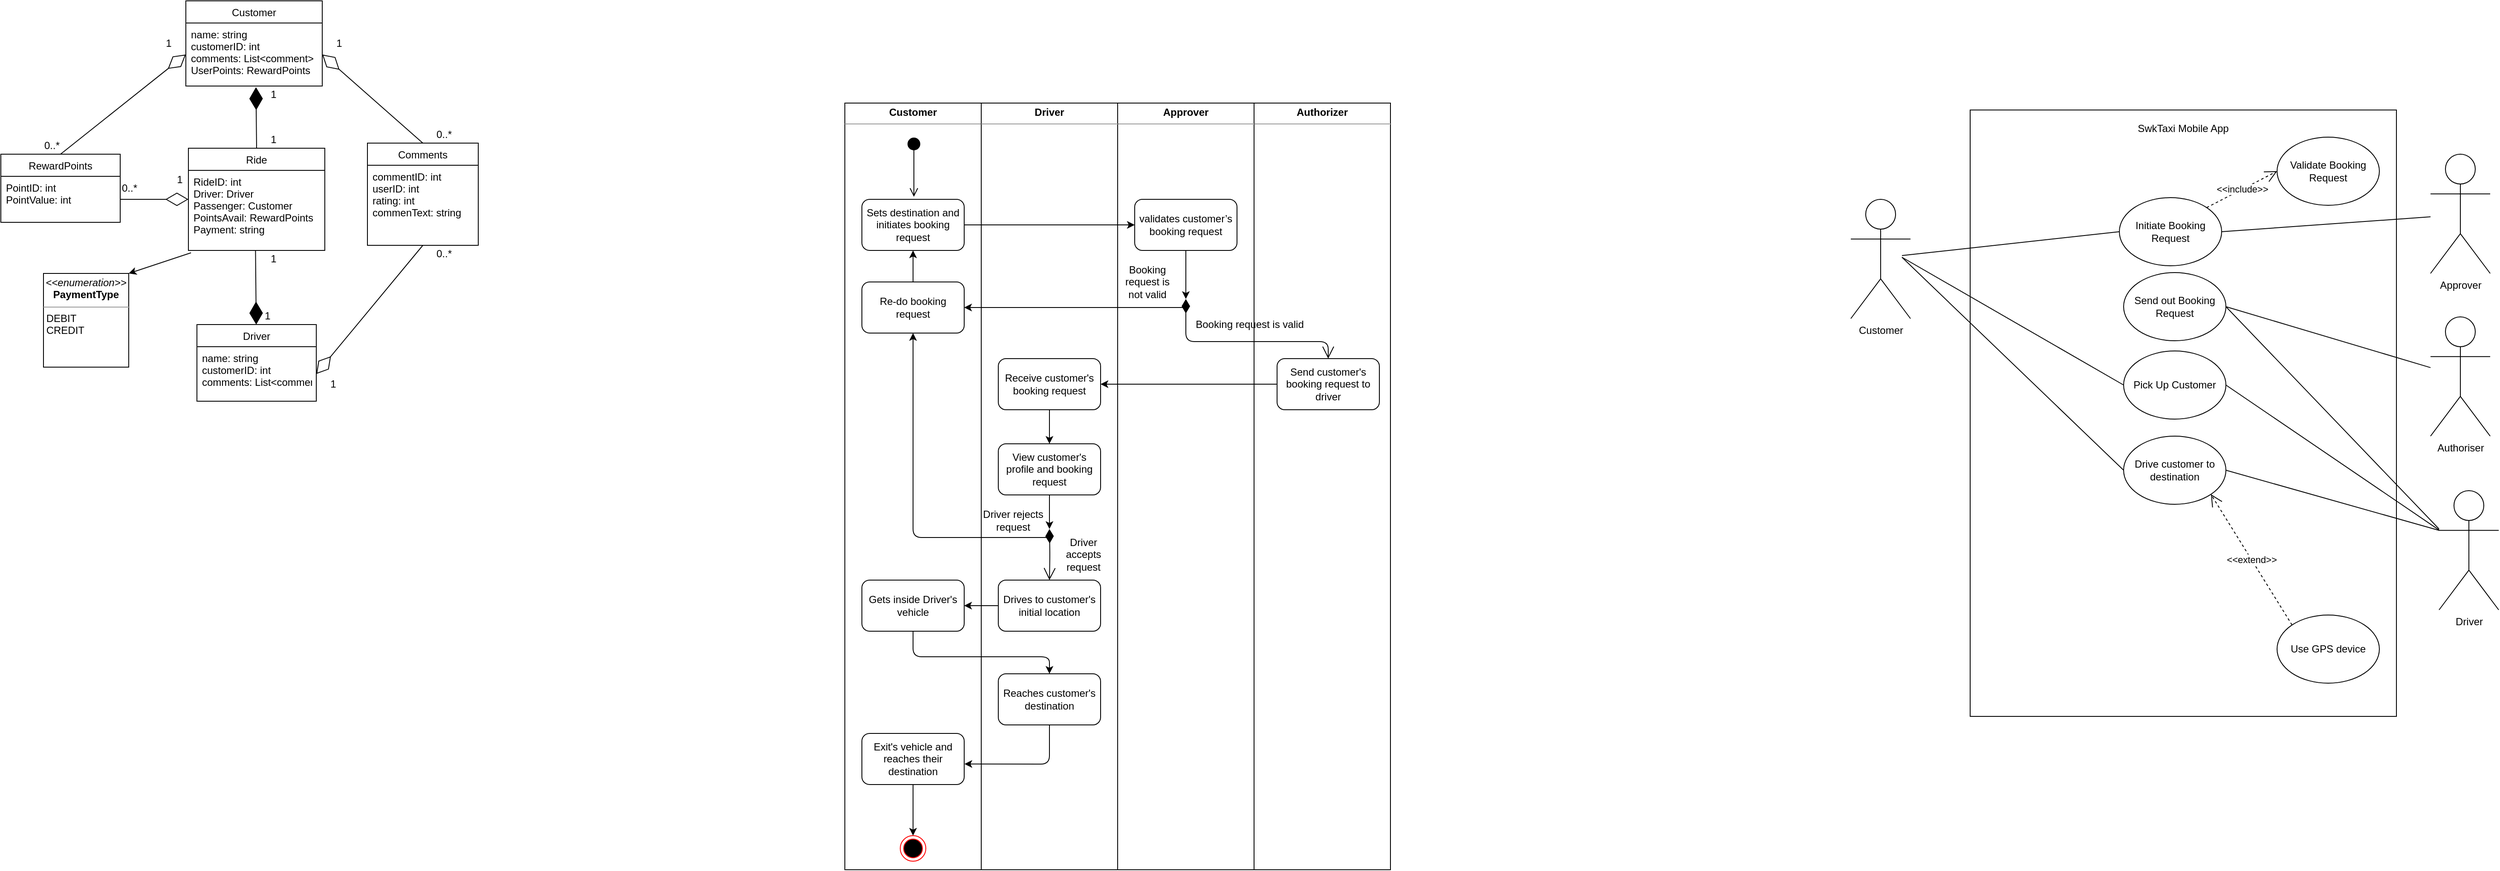 <mxfile version="13.0.1" type="github">
  <diagram id="TUaeIwJqIPwaMvK1Nt-R" name="Page-1">
    <mxGraphModel dx="3640" dy="1872" grid="1" gridSize="10" guides="1" tooltips="1" connect="1" arrows="1" fold="1" page="1" pageScale="1" pageWidth="850" pageHeight="1100" math="0" shadow="0">
      <root>
        <mxCell id="0" />
        <mxCell id="1" parent="0" />
        <mxCell id="8aeZjbQpbGjvfy1XVlZA-1" value="Customer" style="swimlane;fontStyle=0;childLayout=stackLayout;horizontal=1;startSize=26;fillColor=none;horizontalStack=0;resizeParent=1;resizeParentMax=0;resizeLast=0;collapsible=1;marginBottom=0;" parent="1" vertex="1">
          <mxGeometry x="217" y="20" width="160" height="100" as="geometry" />
        </mxCell>
        <mxCell id="8aeZjbQpbGjvfy1XVlZA-4" value="name: string&#xa;customerID: int&#xa;comments: List&lt;comment&gt;&#xa;UserPoints: RewardPoints&#xa;&#xa;&#xa;&#xa;" style="text;strokeColor=none;fillColor=none;align=left;verticalAlign=top;spacingLeft=4;spacingRight=4;overflow=hidden;rotatable=0;points=[[0,0.5],[1,0.5]];portConstraint=eastwest;" parent="8aeZjbQpbGjvfy1XVlZA-1" vertex="1">
          <mxGeometry y="26" width="160" height="74" as="geometry" />
        </mxCell>
        <mxCell id="8aeZjbQpbGjvfy1XVlZA-5" value="Driver" style="swimlane;fontStyle=0;childLayout=stackLayout;horizontal=1;startSize=26;fillColor=none;horizontalStack=0;resizeParent=1;resizeParentMax=0;resizeLast=0;collapsible=1;marginBottom=0;" parent="1" vertex="1">
          <mxGeometry x="230" y="400" width="140" height="90" as="geometry" />
        </mxCell>
        <mxCell id="8aeZjbQpbGjvfy1XVlZA-6" value="name: string&#xa;customerID: int&#xa;comments: List&lt;comment&gt;" style="text;strokeColor=none;fillColor=none;align=left;verticalAlign=top;spacingLeft=4;spacingRight=4;overflow=hidden;rotatable=0;points=[[0,0.5],[1,0.5]];portConstraint=eastwest;" parent="8aeZjbQpbGjvfy1XVlZA-5" vertex="1">
          <mxGeometry y="26" width="140" height="64" as="geometry" />
        </mxCell>
        <mxCell id="8aeZjbQpbGjvfy1XVlZA-23" value="" style="endArrow=diamondThin;endFill=1;endSize=24;html=1;entryX=0.514;entryY=1.018;entryDx=0;entryDy=0;entryPerimeter=0;exitX=0.5;exitY=0;exitDx=0;exitDy=0;" parent="1" source="8aeZjbQpbGjvfy1XVlZA-9" target="8aeZjbQpbGjvfy1XVlZA-4" edge="1">
          <mxGeometry width="160" relative="1" as="geometry">
            <mxPoint x="30" y="280" as="sourcePoint" />
            <mxPoint x="190" y="280" as="targetPoint" />
          </mxGeometry>
        </mxCell>
        <mxCell id="8aeZjbQpbGjvfy1XVlZA-24" value="" style="endArrow=diamondThin;endFill=1;endSize=24;html=1;exitX=0.492;exitY=1.004;exitDx=0;exitDy=0;exitPerimeter=0;" parent="1" source="8aeZjbQpbGjvfy1XVlZA-10" target="8aeZjbQpbGjvfy1XVlZA-5" edge="1">
          <mxGeometry width="160" relative="1" as="geometry">
            <mxPoint x="200" y="360" as="sourcePoint" />
            <mxPoint x="360" y="360" as="targetPoint" />
          </mxGeometry>
        </mxCell>
        <mxCell id="8aeZjbQpbGjvfy1XVlZA-25" value="" style="endArrow=diamondThin;endFill=0;endSize=24;html=1;exitX=0.5;exitY=0;exitDx=0;exitDy=0;entryX=1;entryY=0.5;entryDx=0;entryDy=0;" parent="1" source="8aeZjbQpbGjvfy1XVlZA-13" target="8aeZjbQpbGjvfy1XVlZA-4" edge="1">
          <mxGeometry width="160" relative="1" as="geometry">
            <mxPoint x="440" y="90" as="sourcePoint" />
            <mxPoint x="600" y="90" as="targetPoint" />
          </mxGeometry>
        </mxCell>
        <mxCell id="8aeZjbQpbGjvfy1XVlZA-13" value="Comments" style="swimlane;fontStyle=0;childLayout=stackLayout;horizontal=1;startSize=26;fillColor=none;horizontalStack=0;resizeParent=1;resizeParentMax=0;resizeLast=0;collapsible=1;marginBottom=0;" parent="1" vertex="1">
          <mxGeometry x="430" y="187" width="130" height="120" as="geometry" />
        </mxCell>
        <mxCell id="8aeZjbQpbGjvfy1XVlZA-14" value="commentID: int&#xa;userID: int&#xa;rating: int&#xa;commenText: string&#xa;&#xa;&#xa;&#xa;" style="text;strokeColor=none;fillColor=none;align=left;verticalAlign=top;spacingLeft=4;spacingRight=4;overflow=hidden;rotatable=0;points=[[0,0.5],[1,0.5]];portConstraint=eastwest;" parent="8aeZjbQpbGjvfy1XVlZA-13" vertex="1">
          <mxGeometry y="26" width="130" height="94" as="geometry" />
        </mxCell>
        <mxCell id="8aeZjbQpbGjvfy1XVlZA-26" value="" style="endArrow=diamondThin;endFill=0;endSize=24;html=1;exitX=0.5;exitY=1;exitDx=0;exitDy=0;entryX=1;entryY=0.5;entryDx=0;entryDy=0;" parent="1" source="8aeZjbQpbGjvfy1XVlZA-13" target="8aeZjbQpbGjvfy1XVlZA-6" edge="1">
          <mxGeometry width="160" relative="1" as="geometry">
            <mxPoint x="420" y="370" as="sourcePoint" />
            <mxPoint x="580" y="370" as="targetPoint" />
          </mxGeometry>
        </mxCell>
        <mxCell id="-B1I44Br9PL9_KYWqfww-1" value="" style="endArrow=diamondThin;endFill=0;endSize=24;html=1;entryX=0;entryY=0.5;entryDx=0;entryDy=0;exitX=0.5;exitY=0;exitDx=0;exitDy=0;" edge="1" parent="1" source="8aeZjbQpbGjvfy1XVlZA-17" target="8aeZjbQpbGjvfy1XVlZA-4">
          <mxGeometry width="160" relative="1" as="geometry">
            <mxPoint x="60" y="180" as="sourcePoint" />
            <mxPoint x="220" y="180" as="targetPoint" />
          </mxGeometry>
        </mxCell>
        <mxCell id="-B1I44Br9PL9_KYWqfww-2" value="" style="endArrow=diamondThin;endFill=0;endSize=24;html=1;entryX=0;entryY=0.5;entryDx=0;entryDy=0;exitX=1;exitY=0.5;exitDx=0;exitDy=0;" edge="1" parent="1" source="8aeZjbQpbGjvfy1XVlZA-18" target="8aeZjbQpbGjvfy1XVlZA-9">
          <mxGeometry width="160" relative="1" as="geometry">
            <mxPoint x="60" y="360" as="sourcePoint" />
            <mxPoint x="220" y="360" as="targetPoint" />
          </mxGeometry>
        </mxCell>
        <mxCell id="-B1I44Br9PL9_KYWqfww-3" value="&lt;p style=&quot;margin: 0px ; margin-top: 4px ; text-align: center&quot;&gt;&lt;i&gt;&amp;lt;&amp;lt;enumeration&amp;gt;&amp;gt;&lt;/i&gt;&lt;br&gt;&lt;b&gt;PaymentType&lt;/b&gt;&lt;/p&gt;&lt;hr size=&quot;1&quot;&gt;&lt;div&gt;&amp;nbsp;DEBIT&lt;/div&gt;&lt;div&gt;&amp;nbsp;CREDIT&lt;br&gt;&lt;/div&gt;" style="verticalAlign=top;align=left;overflow=fill;fontSize=12;fontFamily=Helvetica;html=1;" vertex="1" parent="1">
          <mxGeometry x="50" y="340" width="100" height="110" as="geometry" />
        </mxCell>
        <mxCell id="-B1I44Br9PL9_KYWqfww-4" value="" style="endArrow=classic;html=1;exitX=0.019;exitY=1.029;exitDx=0;exitDy=0;exitPerimeter=0;entryX=1;entryY=0;entryDx=0;entryDy=0;" edge="1" parent="1" source="8aeZjbQpbGjvfy1XVlZA-10" target="-B1I44Br9PL9_KYWqfww-3">
          <mxGeometry width="50" height="50" relative="1" as="geometry">
            <mxPoint x="200" y="390" as="sourcePoint" />
            <mxPoint x="250" y="340" as="targetPoint" />
          </mxGeometry>
        </mxCell>
        <mxCell id="-B1I44Br9PL9_KYWqfww-5" value="1" style="text;html=1;strokeColor=none;fillColor=none;align=center;verticalAlign=middle;whiteSpace=wrap;rounded=0;" vertex="1" parent="1">
          <mxGeometry x="377" y="60" width="40" height="20" as="geometry" />
        </mxCell>
        <mxCell id="-B1I44Br9PL9_KYWqfww-6" value="0..*" style="text;html=1;strokeColor=none;fillColor=none;align=center;verticalAlign=middle;whiteSpace=wrap;rounded=0;" vertex="1" parent="1">
          <mxGeometry x="500" y="167" width="40" height="20" as="geometry" />
        </mxCell>
        <mxCell id="-B1I44Br9PL9_KYWqfww-7" value="1" style="text;html=1;strokeColor=none;fillColor=none;align=center;verticalAlign=middle;whiteSpace=wrap;rounded=0;" vertex="1" parent="1">
          <mxGeometry x="370" y="460" width="40" height="20" as="geometry" />
        </mxCell>
        <mxCell id="-B1I44Br9PL9_KYWqfww-8" value="0..*" style="text;html=1;strokeColor=none;fillColor=none;align=center;verticalAlign=middle;whiteSpace=wrap;rounded=0;" vertex="1" parent="1">
          <mxGeometry x="500" y="307" width="40" height="20" as="geometry" />
        </mxCell>
        <mxCell id="-B1I44Br9PL9_KYWqfww-9" value="1" style="text;html=1;strokeColor=none;fillColor=none;align=center;verticalAlign=middle;whiteSpace=wrap;rounded=0;" vertex="1" parent="1">
          <mxGeometry x="177" y="60" width="40" height="20" as="geometry" />
        </mxCell>
        <mxCell id="-B1I44Br9PL9_KYWqfww-12" value="0..*" style="text;html=1;strokeColor=none;fillColor=none;align=center;verticalAlign=middle;whiteSpace=wrap;rounded=0;" vertex="1" parent="1">
          <mxGeometry x="40" y="180" width="40" height="20" as="geometry" />
        </mxCell>
        <mxCell id="8aeZjbQpbGjvfy1XVlZA-9" value="Ride" style="swimlane;fontStyle=0;childLayout=stackLayout;horizontal=1;startSize=26;fillColor=none;horizontalStack=0;resizeParent=1;resizeParentMax=0;resizeLast=0;collapsible=1;marginBottom=0;" parent="1" vertex="1">
          <mxGeometry x="220" y="193" width="160" height="120" as="geometry" />
        </mxCell>
        <mxCell id="8aeZjbQpbGjvfy1XVlZA-10" value="RideID: int&#xa;Driver: Driver&#xa;Passenger: Customer&#xa;PointsAvail: RewardPoints&#xa;Payment: string&#xa;&#xa;&#xa;" style="text;strokeColor=none;fillColor=none;align=left;verticalAlign=top;spacingLeft=4;spacingRight=4;overflow=hidden;rotatable=0;points=[[0,0.5],[1,0.5]];portConstraint=eastwest;" parent="8aeZjbQpbGjvfy1XVlZA-9" vertex="1">
          <mxGeometry y="26" width="160" height="94" as="geometry" />
        </mxCell>
        <mxCell id="8aeZjbQpbGjvfy1XVlZA-17" value="RewardPoints" style="swimlane;fontStyle=0;childLayout=stackLayout;horizontal=1;startSize=26;fillColor=none;horizontalStack=0;resizeParent=1;resizeParentMax=0;resizeLast=0;collapsible=1;marginBottom=0;" parent="1" vertex="1">
          <mxGeometry y="200" width="140" height="80" as="geometry" />
        </mxCell>
        <mxCell id="8aeZjbQpbGjvfy1XVlZA-18" value="PointID: int&#xa;PointValue: int&#xa;" style="text;strokeColor=none;fillColor=none;align=left;verticalAlign=top;spacingLeft=4;spacingRight=4;overflow=hidden;rotatable=0;points=[[0,0.5],[1,0.5]];portConstraint=eastwest;" parent="8aeZjbQpbGjvfy1XVlZA-17" vertex="1">
          <mxGeometry y="26" width="140" height="54" as="geometry" />
        </mxCell>
        <mxCell id="-B1I44Br9PL9_KYWqfww-13" value="1" style="text;html=1;strokeColor=none;fillColor=none;align=center;verticalAlign=middle;whiteSpace=wrap;rounded=0;" vertex="1" parent="1">
          <mxGeometry x="190" y="220" width="40" height="20" as="geometry" />
        </mxCell>
        <mxCell id="-B1I44Br9PL9_KYWqfww-14" value="0..*" style="text;html=1;strokeColor=none;fillColor=none;align=center;verticalAlign=middle;whiteSpace=wrap;rounded=0;" vertex="1" parent="1">
          <mxGeometry x="131" y="230" width="40" height="20" as="geometry" />
        </mxCell>
        <mxCell id="-B1I44Br9PL9_KYWqfww-15" value="1" style="text;html=1;strokeColor=none;fillColor=none;align=center;verticalAlign=middle;whiteSpace=wrap;rounded=0;" vertex="1" parent="1">
          <mxGeometry x="300" y="120" width="40" height="20" as="geometry" />
        </mxCell>
        <mxCell id="-B1I44Br9PL9_KYWqfww-16" value="1" style="text;html=1;strokeColor=none;fillColor=none;align=center;verticalAlign=middle;whiteSpace=wrap;rounded=0;" vertex="1" parent="1">
          <mxGeometry x="293" y="380" width="40" height="20" as="geometry" />
        </mxCell>
        <mxCell id="-B1I44Br9PL9_KYWqfww-17" value="1" style="text;html=1;strokeColor=none;fillColor=none;align=center;verticalAlign=middle;whiteSpace=wrap;rounded=0;" vertex="1" parent="1">
          <mxGeometry x="300" y="173" width="40" height="20" as="geometry" />
        </mxCell>
        <mxCell id="-B1I44Br9PL9_KYWqfww-18" value="1" style="text;html=1;strokeColor=none;fillColor=none;align=center;verticalAlign=middle;whiteSpace=wrap;rounded=0;" vertex="1" parent="1">
          <mxGeometry x="300" y="313" width="40" height="20" as="geometry" />
        </mxCell>
        <mxCell id="-B1I44Br9PL9_KYWqfww-19" value="&lt;p style=&quot;margin: 0px ; margin-top: 4px ; text-align: center&quot;&gt;&lt;b&gt;Authorizer&lt;/b&gt;&lt;br&gt;&lt;/p&gt;&lt;hr size=&quot;1&quot;&gt;&lt;div style=&quot;height: 2px&quot;&gt;&lt;/div&gt;" style="verticalAlign=top;align=left;overflow=fill;fontSize=12;fontFamily=Helvetica;html=1;" vertex="1" parent="1">
          <mxGeometry x="1470" y="140" width="160" height="900" as="geometry" />
        </mxCell>
        <mxCell id="-B1I44Br9PL9_KYWqfww-20" value="&lt;p style=&quot;margin: 0px ; margin-top: 4px ; text-align: center&quot;&gt;&lt;b&gt;Approver&lt;/b&gt;&lt;/p&gt;&lt;hr size=&quot;1&quot;&gt;&lt;div style=&quot;height: 2px&quot;&gt;&lt;/div&gt;" style="verticalAlign=top;align=left;overflow=fill;fontSize=12;fontFamily=Helvetica;html=1;" vertex="1" parent="1">
          <mxGeometry x="1310" y="140" width="160" height="900" as="geometry" />
        </mxCell>
        <mxCell id="-B1I44Br9PL9_KYWqfww-21" value="&lt;p style=&quot;margin: 0px ; margin-top: 4px ; text-align: center&quot;&gt;&lt;b&gt;Customer&lt;/b&gt;&lt;br&gt;&lt;/p&gt;&lt;hr size=&quot;1&quot;&gt;&lt;div style=&quot;height: 2px&quot;&gt;&lt;/div&gt;" style="verticalAlign=top;align=left;overflow=fill;fontSize=12;fontFamily=Helvetica;html=1;" vertex="1" parent="1">
          <mxGeometry x="990" y="140" width="160" height="900" as="geometry" />
        </mxCell>
        <mxCell id="-B1I44Br9PL9_KYWqfww-22" value="&lt;p style=&quot;margin: 0px ; margin-top: 4px ; text-align: center&quot;&gt;&lt;b&gt;Driver&lt;/b&gt;&lt;/p&gt;&lt;hr size=&quot;1&quot;&gt;&lt;div style=&quot;height: 2px&quot;&gt;&lt;/div&gt;" style="verticalAlign=top;align=left;overflow=fill;fontSize=12;fontFamily=Helvetica;html=1;" vertex="1" parent="1">
          <mxGeometry x="1150" y="140" width="160" height="900" as="geometry" />
        </mxCell>
        <mxCell id="-B1I44Br9PL9_KYWqfww-23" value="" style="html=1;verticalAlign=bottom;startArrow=circle;startFill=1;endArrow=open;startSize=6;endSize=8;" edge="1" parent="1">
          <mxGeometry width="80" relative="1" as="geometry">
            <mxPoint x="1071" y="180" as="sourcePoint" />
            <mxPoint x="1071" y="250" as="targetPoint" />
          </mxGeometry>
        </mxCell>
        <mxCell id="-B1I44Br9PL9_KYWqfww-52" value="" style="ellipse;html=1;shape=endState;fillColor=#000000;strokeColor=#ff0000;" vertex="1" parent="1">
          <mxGeometry x="1055" y="1000" width="30" height="30" as="geometry" />
        </mxCell>
        <mxCell id="-B1I44Br9PL9_KYWqfww-56" value="Sets destination and initiates booking request" style="rounded=1;whiteSpace=wrap;html=1;" vertex="1" parent="1">
          <mxGeometry x="1010" y="253" width="120" height="60" as="geometry" />
        </mxCell>
        <mxCell id="-B1I44Br9PL9_KYWqfww-57" value="&lt;span lang=&quot;EN-GB&quot;&gt;validates customer’s booking request&lt;/span&gt;" style="rounded=1;whiteSpace=wrap;html=1;" vertex="1" parent="1">
          <mxGeometry x="1330" y="253" width="120" height="60" as="geometry" />
        </mxCell>
        <mxCell id="-B1I44Br9PL9_KYWqfww-58" value="" style="endArrow=classic;html=1;exitX=1;exitY=0.5;exitDx=0;exitDy=0;entryX=0;entryY=0.5;entryDx=0;entryDy=0;" edge="1" parent="1" source="-B1I44Br9PL9_KYWqfww-56" target="-B1I44Br9PL9_KYWqfww-57">
          <mxGeometry width="50" height="50" relative="1" as="geometry">
            <mxPoint x="1230" y="320" as="sourcePoint" />
            <mxPoint x="1280" y="270" as="targetPoint" />
          </mxGeometry>
        </mxCell>
        <mxCell id="-B1I44Br9PL9_KYWqfww-61" value="Send customer&#39;s booking request to driver" style="rounded=1;whiteSpace=wrap;html=1;" vertex="1" parent="1">
          <mxGeometry x="1497" y="440" width="120" height="60" as="geometry" />
        </mxCell>
        <mxCell id="-B1I44Br9PL9_KYWqfww-62" value="" style="endArrow=open;html=1;endSize=12;startArrow=diamondThin;startSize=14;startFill=1;edgeStyle=orthogonalEdgeStyle;align=left;verticalAlign=bottom;entryX=0.5;entryY=0;entryDx=0;entryDy=0;" edge="1" parent="1" target="-B1I44Br9PL9_KYWqfww-61">
          <mxGeometry x="-0.8" y="14" relative="1" as="geometry">
            <mxPoint x="1390" y="370" as="sourcePoint" />
            <mxPoint x="1500" y="420" as="targetPoint" />
            <Array as="points">
              <mxPoint x="1390" y="420" />
              <mxPoint x="1557" y="420" />
            </Array>
            <mxPoint x="-4" y="-10" as="offset" />
          </mxGeometry>
        </mxCell>
        <mxCell id="-B1I44Br9PL9_KYWqfww-63" value="" style="endArrow=classic;html=1;exitX=0.5;exitY=1;exitDx=0;exitDy=0;" edge="1" parent="1" source="-B1I44Br9PL9_KYWqfww-57">
          <mxGeometry width="50" height="50" relative="1" as="geometry">
            <mxPoint x="1140" y="470" as="sourcePoint" />
            <mxPoint x="1390" y="370" as="targetPoint" />
          </mxGeometry>
        </mxCell>
        <mxCell id="-B1I44Br9PL9_KYWqfww-66" value="Receive customer&#39;s booking request" style="rounded=1;whiteSpace=wrap;html=1;" vertex="1" parent="1">
          <mxGeometry x="1170" y="440" width="120" height="60" as="geometry" />
        </mxCell>
        <mxCell id="-B1I44Br9PL9_KYWqfww-67" value="View customer&#39;s profile and booking request" style="rounded=1;whiteSpace=wrap;html=1;" vertex="1" parent="1">
          <mxGeometry x="1170" y="540" width="120" height="60" as="geometry" />
        </mxCell>
        <mxCell id="-B1I44Br9PL9_KYWqfww-69" value="" style="endArrow=classic;html=1;exitX=0.5;exitY=1;exitDx=0;exitDy=0;" edge="1" parent="1" source="-B1I44Br9PL9_KYWqfww-67">
          <mxGeometry width="50" height="50" relative="1" as="geometry">
            <mxPoint x="730" y="650" as="sourcePoint" />
            <mxPoint x="1230" y="640" as="targetPoint" />
          </mxGeometry>
        </mxCell>
        <mxCell id="-B1I44Br9PL9_KYWqfww-71" value="Drives to customer&#39;s initial location" style="rounded=1;whiteSpace=wrap;html=1;" vertex="1" parent="1">
          <mxGeometry x="1170" y="700" width="120" height="60" as="geometry" />
        </mxCell>
        <mxCell id="-B1I44Br9PL9_KYWqfww-72" value="" style="endArrow=open;html=1;endSize=12;startArrow=diamondThin;startSize=14;startFill=1;edgeStyle=orthogonalEdgeStyle;align=left;verticalAlign=bottom;entryX=0.5;entryY=0;entryDx=0;entryDy=0;" edge="1" parent="1" target="-B1I44Br9PL9_KYWqfww-71">
          <mxGeometry x="-1" y="3" relative="1" as="geometry">
            <mxPoint x="1230" y="640" as="sourcePoint" />
            <mxPoint x="960" y="730" as="targetPoint" />
          </mxGeometry>
        </mxCell>
        <mxCell id="-B1I44Br9PL9_KYWqfww-73" value="" style="endArrow=classic;html=1;exitX=0;exitY=0.5;exitDx=0;exitDy=0;entryX=1;entryY=0.5;entryDx=0;entryDy=0;" edge="1" parent="1" source="-B1I44Br9PL9_KYWqfww-61" target="-B1I44Br9PL9_KYWqfww-66">
          <mxGeometry width="50" height="50" relative="1" as="geometry">
            <mxPoint x="620" y="620" as="sourcePoint" />
            <mxPoint x="670" y="570" as="targetPoint" />
          </mxGeometry>
        </mxCell>
        <mxCell id="-B1I44Br9PL9_KYWqfww-74" value="" style="endArrow=classic;html=1;exitX=0.5;exitY=1;exitDx=0;exitDy=0;entryX=0.5;entryY=0;entryDx=0;entryDy=0;" edge="1" parent="1" source="-B1I44Br9PL9_KYWqfww-66" target="-B1I44Br9PL9_KYWqfww-67">
          <mxGeometry width="50" height="50" relative="1" as="geometry">
            <mxPoint x="720" y="560" as="sourcePoint" />
            <mxPoint x="770" y="510" as="targetPoint" />
          </mxGeometry>
        </mxCell>
        <mxCell id="-B1I44Br9PL9_KYWqfww-75" value="Gets inside Driver&#39;s vehicle" style="rounded=1;whiteSpace=wrap;html=1;" vertex="1" parent="1">
          <mxGeometry x="1010" y="700" width="120" height="60" as="geometry" />
        </mxCell>
        <mxCell id="-B1I44Br9PL9_KYWqfww-76" value="Reaches customer&#39;s destination" style="rounded=1;whiteSpace=wrap;html=1;" vertex="1" parent="1">
          <mxGeometry x="1170" y="810" width="120" height="60" as="geometry" />
        </mxCell>
        <mxCell id="-B1I44Br9PL9_KYWqfww-77" value="Exit&#39;s vehicle and reaches their destination" style="rounded=1;whiteSpace=wrap;html=1;" vertex="1" parent="1">
          <mxGeometry x="1010" y="880" width="120" height="60" as="geometry" />
        </mxCell>
        <mxCell id="-B1I44Br9PL9_KYWqfww-78" value="" style="endArrow=classic;html=1;exitX=0;exitY=0.5;exitDx=0;exitDy=0;" edge="1" parent="1" source="-B1I44Br9PL9_KYWqfww-71">
          <mxGeometry width="50" height="50" relative="1" as="geometry">
            <mxPoint x="860" y="810" as="sourcePoint" />
            <mxPoint x="1130" y="730" as="targetPoint" />
          </mxGeometry>
        </mxCell>
        <mxCell id="-B1I44Br9PL9_KYWqfww-79" value="" style="endArrow=classic;html=1;exitX=0.5;exitY=1;exitDx=0;exitDy=0;entryX=0.5;entryY=0;entryDx=0;entryDy=0;" edge="1" parent="1" source="-B1I44Br9PL9_KYWqfww-75" target="-B1I44Br9PL9_KYWqfww-76">
          <mxGeometry width="50" height="50" relative="1" as="geometry">
            <mxPoint x="920" y="830" as="sourcePoint" />
            <mxPoint x="970" y="780" as="targetPoint" />
            <Array as="points">
              <mxPoint x="1070" y="790" />
              <mxPoint x="1120" y="790" />
              <mxPoint x="1230" y="790" />
            </Array>
          </mxGeometry>
        </mxCell>
        <mxCell id="-B1I44Br9PL9_KYWqfww-80" value="" style="endArrow=classic;html=1;entryX=1.003;entryY=0.597;entryDx=0;entryDy=0;entryPerimeter=0;exitX=0.5;exitY=1;exitDx=0;exitDy=0;" edge="1" parent="1" source="-B1I44Br9PL9_KYWqfww-76" target="-B1I44Br9PL9_KYWqfww-77">
          <mxGeometry width="50" height="50" relative="1" as="geometry">
            <mxPoint x="1130" y="840" as="sourcePoint" />
            <mxPoint x="910" y="780" as="targetPoint" />
            <Array as="points">
              <mxPoint x="1230" y="916" />
            </Array>
          </mxGeometry>
        </mxCell>
        <mxCell id="-B1I44Br9PL9_KYWqfww-81" value="" style="endArrow=classic;html=1;entryX=1;entryY=0.5;entryDx=0;entryDy=0;" edge="1" parent="1" target="-B1I44Br9PL9_KYWqfww-82">
          <mxGeometry width="50" height="50" relative="1" as="geometry">
            <mxPoint x="1390" y="380" as="sourcePoint" />
            <mxPoint x="1290" y="340" as="targetPoint" />
          </mxGeometry>
        </mxCell>
        <mxCell id="-B1I44Br9PL9_KYWqfww-82" value="Re-do booking request" style="rounded=1;whiteSpace=wrap;html=1;" vertex="1" parent="1">
          <mxGeometry x="1010" y="350" width="120" height="60" as="geometry" />
        </mxCell>
        <mxCell id="-B1I44Br9PL9_KYWqfww-83" value="" style="endArrow=classic;html=1;entryX=0.5;entryY=1;entryDx=0;entryDy=0;exitX=0.5;exitY=0;exitDx=0;exitDy=0;" edge="1" parent="1" source="-B1I44Br9PL9_KYWqfww-82" target="-B1I44Br9PL9_KYWqfww-56">
          <mxGeometry width="50" height="50" relative="1" as="geometry">
            <mxPoint x="950" y="450" as="sourcePoint" />
            <mxPoint x="1000" y="400" as="targetPoint" />
          </mxGeometry>
        </mxCell>
        <mxCell id="-B1I44Br9PL9_KYWqfww-84" value="" style="endArrow=classic;html=1;entryX=0.5;entryY=1;entryDx=0;entryDy=0;" edge="1" parent="1" target="-B1I44Br9PL9_KYWqfww-82">
          <mxGeometry width="50" height="50" relative="1" as="geometry">
            <mxPoint x="1230" y="650" as="sourcePoint" />
            <mxPoint x="1100" y="520" as="targetPoint" />
            <Array as="points">
              <mxPoint x="1070" y="650" />
            </Array>
          </mxGeometry>
        </mxCell>
        <mxCell id="-B1I44Br9PL9_KYWqfww-85" value="Driver accepts request" style="text;html=1;strokeColor=none;fillColor=none;align=center;verticalAlign=middle;whiteSpace=wrap;rounded=0;" vertex="1" parent="1">
          <mxGeometry x="1240" y="660" width="60" height="20" as="geometry" />
        </mxCell>
        <mxCell id="-B1I44Br9PL9_KYWqfww-86" value="Booking request is not valid" style="text;html=1;strokeColor=none;fillColor=none;align=center;verticalAlign=middle;whiteSpace=wrap;rounded=0;" vertex="1" parent="1">
          <mxGeometry x="1310" y="340" width="70" height="20" as="geometry" />
        </mxCell>
        <mxCell id="-B1I44Br9PL9_KYWqfww-87" value="Driver rejects request" style="text;html=1;strokeColor=none;fillColor=none;align=center;verticalAlign=middle;whiteSpace=wrap;rounded=0;" vertex="1" parent="1">
          <mxGeometry x="1145" y="620" width="85" height="20" as="geometry" />
        </mxCell>
        <mxCell id="-B1I44Br9PL9_KYWqfww-88" value="Booking request is valid" style="text;html=1;strokeColor=none;fillColor=none;align=center;verticalAlign=middle;whiteSpace=wrap;rounded=0;" vertex="1" parent="1">
          <mxGeometry x="1400" y="390" width="130" height="20" as="geometry" />
        </mxCell>
        <mxCell id="-B1I44Br9PL9_KYWqfww-89" value="" style="endArrow=classic;html=1;exitX=0.5;exitY=1;exitDx=0;exitDy=0;entryX=0.5;entryY=0;entryDx=0;entryDy=0;" edge="1" parent="1" source="-B1I44Br9PL9_KYWqfww-77" target="-B1I44Br9PL9_KYWqfww-52">
          <mxGeometry width="50" height="50" relative="1" as="geometry">
            <mxPoint x="810" y="950" as="sourcePoint" />
            <mxPoint x="860" y="900" as="targetPoint" />
          </mxGeometry>
        </mxCell>
        <mxCell id="-B1I44Br9PL9_KYWqfww-90" value="" style="rounded=0;whiteSpace=wrap;html=1;" vertex="1" parent="1">
          <mxGeometry x="2310" y="148.13" width="500" height="711.87" as="geometry" />
        </mxCell>
        <mxCell id="-B1I44Br9PL9_KYWqfww-91" value="Customer" style="shape=umlActor;verticalLabelPosition=bottom;labelBackgroundColor=#ffffff;verticalAlign=top;html=1;outlineConnect=0;" vertex="1" parent="1">
          <mxGeometry x="2170" y="253" width="70" height="140" as="geometry" />
        </mxCell>
        <mxCell id="-B1I44Br9PL9_KYWqfww-92" value="SwkTaxi Mobile App" style="text;html=1;strokeColor=none;fillColor=none;align=center;verticalAlign=middle;whiteSpace=wrap;rounded=0;" vertex="1" parent="1">
          <mxGeometry x="2485" y="160" width="150" height="20" as="geometry" />
        </mxCell>
        <mxCell id="-B1I44Br9PL9_KYWqfww-93" style="edgeStyle=orthogonalEdgeStyle;rounded=0;orthogonalLoop=1;jettySize=auto;html=1;exitX=0.5;exitY=1;exitDx=0;exitDy=0;" edge="1" parent="1">
          <mxGeometry relative="1" as="geometry">
            <mxPoint x="2560" y="221.0" as="sourcePoint" />
            <mxPoint x="2560" y="221.0" as="targetPoint" />
          </mxGeometry>
        </mxCell>
        <mxCell id="-B1I44Br9PL9_KYWqfww-94" value="Approver" style="shape=umlActor;verticalLabelPosition=bottom;labelBackgroundColor=#ffffff;verticalAlign=top;html=1;outlineConnect=0;" vertex="1" parent="1">
          <mxGeometry x="2850" y="200" width="70" height="140" as="geometry" />
        </mxCell>
        <mxCell id="-B1I44Br9PL9_KYWqfww-95" value="Authoriser" style="shape=umlActor;verticalLabelPosition=bottom;labelBackgroundColor=#ffffff;verticalAlign=top;html=1;outlineConnect=0;" vertex="1" parent="1">
          <mxGeometry x="2850" y="391" width="70" height="140" as="geometry" />
        </mxCell>
        <mxCell id="-B1I44Br9PL9_KYWqfww-96" value="Driver" style="shape=umlActor;verticalLabelPosition=bottom;labelBackgroundColor=#ffffff;verticalAlign=top;html=1;outlineConnect=0;" vertex="1" parent="1">
          <mxGeometry x="2860" y="595" width="70" height="140" as="geometry" />
        </mxCell>
        <mxCell id="-B1I44Br9PL9_KYWqfww-97" value="Initiate Booking Request" style="ellipse;whiteSpace=wrap;html=1;" vertex="1" parent="1">
          <mxGeometry x="2485" y="251" width="120" height="80" as="geometry" />
        </mxCell>
        <mxCell id="-B1I44Br9PL9_KYWqfww-98" value="Send out Booking Request" style="ellipse;whiteSpace=wrap;html=1;" vertex="1" parent="1">
          <mxGeometry x="2490" y="339" width="120" height="80" as="geometry" />
        </mxCell>
        <mxCell id="-B1I44Br9PL9_KYWqfww-99" value="Pick Up Customer" style="ellipse;whiteSpace=wrap;html=1;" vertex="1" parent="1">
          <mxGeometry x="2490" y="431" width="120" height="80" as="geometry" />
        </mxCell>
        <mxCell id="-B1I44Br9PL9_KYWqfww-100" value="Drive customer to destination" style="ellipse;whiteSpace=wrap;html=1;" vertex="1" parent="1">
          <mxGeometry x="2490" y="531" width="120" height="80" as="geometry" />
        </mxCell>
        <mxCell id="-B1I44Br9PL9_KYWqfww-101" value="" style="endArrow=none;html=1;entryX=0;entryY=0.5;entryDx=0;entryDy=0;" edge="1" parent="1" target="-B1I44Br9PL9_KYWqfww-97">
          <mxGeometry width="50" height="50" relative="1" as="geometry">
            <mxPoint x="2230" y="319" as="sourcePoint" />
            <mxPoint x="2140" y="601" as="targetPoint" />
            <Array as="points">
              <mxPoint x="2230" y="319" />
            </Array>
          </mxGeometry>
        </mxCell>
        <mxCell id="-B1I44Br9PL9_KYWqfww-102" value="" style="endArrow=none;html=1;entryX=0;entryY=0.5;entryDx=0;entryDy=0;" edge="1" parent="1" target="-B1I44Br9PL9_KYWqfww-99">
          <mxGeometry width="50" height="50" relative="1" as="geometry">
            <mxPoint x="2230" y="321.0" as="sourcePoint" />
            <mxPoint x="2220" y="481" as="targetPoint" />
          </mxGeometry>
        </mxCell>
        <mxCell id="-B1I44Br9PL9_KYWqfww-103" value="" style="endArrow=none;html=1;exitX=1;exitY=0.5;exitDx=0;exitDy=0;" edge="1" parent="1" source="-B1I44Br9PL9_KYWqfww-97">
          <mxGeometry width="50" height="50" relative="1" as="geometry">
            <mxPoint x="2980" y="461" as="sourcePoint" />
            <mxPoint x="2850" y="273.5" as="targetPoint" />
          </mxGeometry>
        </mxCell>
        <mxCell id="-B1I44Br9PL9_KYWqfww-104" value="" style="endArrow=none;html=1;exitX=1;exitY=0.5;exitDx=0;exitDy=0;" edge="1" parent="1" source="-B1I44Br9PL9_KYWqfww-99" target="-B1I44Br9PL9_KYWqfww-96">
          <mxGeometry width="50" height="50" relative="1" as="geometry">
            <mxPoint x="2980" y="481" as="sourcePoint" />
            <mxPoint x="3030" y="431" as="targetPoint" />
          </mxGeometry>
        </mxCell>
        <mxCell id="-B1I44Br9PL9_KYWqfww-105" value="" style="endArrow=none;html=1;exitX=1;exitY=0.5;exitDx=0;exitDy=0;entryX=0;entryY=0.333;entryDx=0;entryDy=0;entryPerimeter=0;" edge="1" parent="1" source="-B1I44Br9PL9_KYWqfww-100" target="-B1I44Br9PL9_KYWqfww-96">
          <mxGeometry width="50" height="50" relative="1" as="geometry">
            <mxPoint x="2980" y="461" as="sourcePoint" />
            <mxPoint x="2850" y="721" as="targetPoint" />
          </mxGeometry>
        </mxCell>
        <mxCell id="-B1I44Br9PL9_KYWqfww-106" value="" style="endArrow=none;html=1;exitX=1;exitY=0.5;exitDx=0;exitDy=0;" edge="1" parent="1" source="-B1I44Br9PL9_KYWqfww-98" target="-B1I44Br9PL9_KYWqfww-95">
          <mxGeometry width="50" height="50" relative="1" as="geometry">
            <mxPoint x="3060" y="471" as="sourcePoint" />
            <mxPoint x="3110" y="421" as="targetPoint" />
          </mxGeometry>
        </mxCell>
        <mxCell id="-B1I44Br9PL9_KYWqfww-107" value="Use GPS device" style="ellipse;whiteSpace=wrap;html=1;" vertex="1" parent="1">
          <mxGeometry x="2670" y="741" width="120" height="80" as="geometry" />
        </mxCell>
        <mxCell id="-B1I44Br9PL9_KYWqfww-108" value="&amp;lt;&amp;lt;extend&amp;gt;&amp;gt;" style="endArrow=open;endSize=12;dashed=1;html=1;entryX=1;entryY=1;entryDx=0;entryDy=0;exitX=0;exitY=0;exitDx=0;exitDy=0;" edge="1" parent="1" source="-B1I44Br9PL9_KYWqfww-107" target="-B1I44Br9PL9_KYWqfww-100">
          <mxGeometry width="160" relative="1" as="geometry">
            <mxPoint x="2450" y="721" as="sourcePoint" />
            <mxPoint x="2610" y="721" as="targetPoint" />
          </mxGeometry>
        </mxCell>
        <mxCell id="-B1I44Br9PL9_KYWqfww-109" value="" style="endArrow=none;html=1;entryX=0;entryY=0.5;entryDx=0;entryDy=0;" edge="1" parent="1" target="-B1I44Br9PL9_KYWqfww-100">
          <mxGeometry width="50" height="50" relative="1" as="geometry">
            <mxPoint x="2230" y="321.0" as="sourcePoint" />
            <mxPoint x="2150" y="511" as="targetPoint" />
          </mxGeometry>
        </mxCell>
        <mxCell id="-B1I44Br9PL9_KYWqfww-110" value="&amp;lt;&amp;lt;include&amp;gt;&amp;gt;" style="endArrow=open;endSize=12;dashed=1;html=1;exitX=1;exitY=0;exitDx=0;exitDy=0;entryX=0;entryY=0.5;entryDx=0;entryDy=0;" edge="1" parent="1" source="-B1I44Br9PL9_KYWqfww-97" target="-B1I44Br9PL9_KYWqfww-111">
          <mxGeometry width="160" relative="1" as="geometry">
            <mxPoint x="2630" y="251" as="sourcePoint" />
            <mxPoint x="2670" y="261" as="targetPoint" />
          </mxGeometry>
        </mxCell>
        <mxCell id="-B1I44Br9PL9_KYWqfww-111" value="Validate Booking Request" style="ellipse;whiteSpace=wrap;html=1;" vertex="1" parent="1">
          <mxGeometry x="2670" y="180" width="120" height="80" as="geometry" />
        </mxCell>
        <mxCell id="-B1I44Br9PL9_KYWqfww-112" value="" style="endArrow=none;html=1;entryX=1;entryY=0.5;entryDx=0;entryDy=0;" edge="1" parent="1" target="-B1I44Br9PL9_KYWqfww-98">
          <mxGeometry width="50" height="50" relative="1" as="geometry">
            <mxPoint x="2860" y="640" as="sourcePoint" />
            <mxPoint x="3010" y="500" as="targetPoint" />
          </mxGeometry>
        </mxCell>
      </root>
    </mxGraphModel>
  </diagram>
</mxfile>
